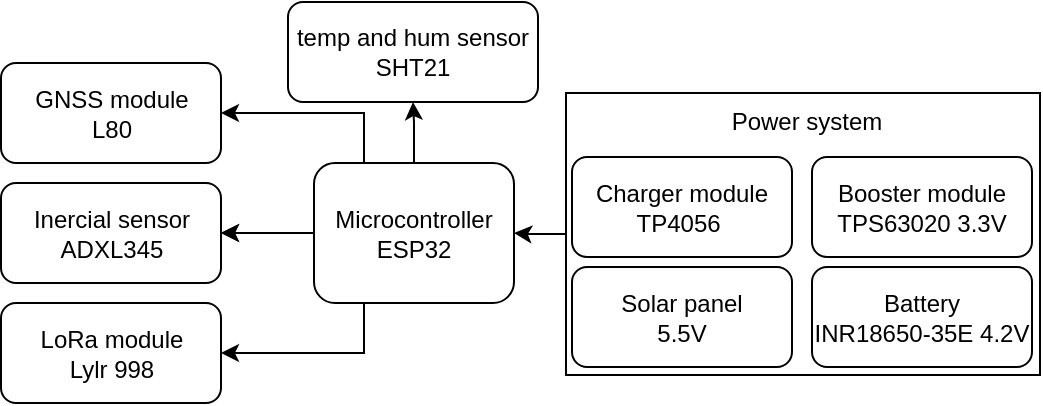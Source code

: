 <mxfile version="23.1.1" type="github">
  <diagram name="Página-1" id="JFiHcB_VvqzaN9PdD7ch">
    <mxGraphModel dx="723" dy="386" grid="1" gridSize="10" guides="1" tooltips="1" connect="1" arrows="1" fold="1" page="1" pageScale="1" pageWidth="827" pageHeight="1169" math="0" shadow="0">
      <root>
        <mxCell id="0" />
        <mxCell id="1" parent="0" />
        <mxCell id="pTaLiJyL9nRCCdv1b4c_-1" value="Booster module&lt;br&gt;TPS63020 3.3V" style="rounded=1;whiteSpace=wrap;html=1;" vertex="1" parent="1">
          <mxGeometry x="613" y="197.5" width="110" height="50" as="geometry" />
        </mxCell>
        <mxCell id="pTaLiJyL9nRCCdv1b4c_-17" style="edgeStyle=orthogonalEdgeStyle;rounded=0;orthogonalLoop=1;jettySize=auto;html=1;" edge="1" parent="1" source="pTaLiJyL9nRCCdv1b4c_-3" target="pTaLiJyL9nRCCdv1b4c_-2">
          <mxGeometry relative="1" as="geometry" />
        </mxCell>
        <mxCell id="pTaLiJyL9nRCCdv1b4c_-19" style="edgeStyle=orthogonalEdgeStyle;rounded=0;orthogonalLoop=1;jettySize=auto;html=1;" edge="1" parent="1" source="pTaLiJyL9nRCCdv1b4c_-3" target="pTaLiJyL9nRCCdv1b4c_-5">
          <mxGeometry relative="1" as="geometry" />
        </mxCell>
        <mxCell id="pTaLiJyL9nRCCdv1b4c_-21" value="" style="edgeStyle=orthogonalEdgeStyle;rounded=0;orthogonalLoop=1;jettySize=auto;html=1;" edge="1" parent="1" source="pTaLiJyL9nRCCdv1b4c_-3" target="pTaLiJyL9nRCCdv1b4c_-5">
          <mxGeometry relative="1" as="geometry" />
        </mxCell>
        <mxCell id="pTaLiJyL9nRCCdv1b4c_-24" style="edgeStyle=orthogonalEdgeStyle;rounded=0;orthogonalLoop=1;jettySize=auto;html=1;exitX=0.25;exitY=0;exitDx=0;exitDy=0;entryX=1;entryY=0.5;entryDx=0;entryDy=0;" edge="1" parent="1" source="pTaLiJyL9nRCCdv1b4c_-3" target="pTaLiJyL9nRCCdv1b4c_-6">
          <mxGeometry relative="1" as="geometry" />
        </mxCell>
        <mxCell id="pTaLiJyL9nRCCdv1b4c_-25" style="edgeStyle=orthogonalEdgeStyle;rounded=0;orthogonalLoop=1;jettySize=auto;html=1;exitX=0.25;exitY=1;exitDx=0;exitDy=0;entryX=1;entryY=0.5;entryDx=0;entryDy=0;" edge="1" parent="1" source="pTaLiJyL9nRCCdv1b4c_-3" target="pTaLiJyL9nRCCdv1b4c_-7">
          <mxGeometry relative="1" as="geometry" />
        </mxCell>
        <mxCell id="pTaLiJyL9nRCCdv1b4c_-3" value="Microcontroller&lt;br&gt;ESP32" style="rounded=1;whiteSpace=wrap;html=1;" vertex="1" parent="1">
          <mxGeometry x="364" y="200.5" width="100" height="70" as="geometry" />
        </mxCell>
        <mxCell id="pTaLiJyL9nRCCdv1b4c_-5" value="Inercial sensor&lt;br&gt;ADXL345" style="rounded=1;whiteSpace=wrap;html=1;" vertex="1" parent="1">
          <mxGeometry x="207.5" y="210.5" width="110" height="50" as="geometry" />
        </mxCell>
        <mxCell id="pTaLiJyL9nRCCdv1b4c_-6" value="GNSS module&lt;br&gt;L80" style="rounded=1;whiteSpace=wrap;html=1;" vertex="1" parent="1">
          <mxGeometry x="207.5" y="150.5" width="110" height="50" as="geometry" />
        </mxCell>
        <mxCell id="pTaLiJyL9nRCCdv1b4c_-7" value="LoRa module&lt;br&gt;Lylr 998" style="rounded=1;whiteSpace=wrap;html=1;" vertex="1" parent="1">
          <mxGeometry x="207.5" y="270.5" width="110" height="50" as="geometry" />
        </mxCell>
        <mxCell id="pTaLiJyL9nRCCdv1b4c_-2" value="temp and hum sensor &lt;br&gt;SHT21" style="rounded=1;whiteSpace=wrap;html=1;" vertex="1" parent="1">
          <mxGeometry x="351" y="120" width="125" height="50" as="geometry" />
        </mxCell>
        <mxCell id="pTaLiJyL9nRCCdv1b4c_-12" value="Charger module&lt;br&gt;TP4056&amp;nbsp;" style="rounded=1;whiteSpace=wrap;html=1;" vertex="1" parent="1">
          <mxGeometry x="493" y="197.5" width="110" height="50" as="geometry" />
        </mxCell>
        <mxCell id="pTaLiJyL9nRCCdv1b4c_-15" style="edgeStyle=orthogonalEdgeStyle;rounded=0;orthogonalLoop=1;jettySize=auto;html=1;entryX=1;entryY=0.5;entryDx=0;entryDy=0;" edge="1" parent="1" source="pTaLiJyL9nRCCdv1b4c_-8" target="pTaLiJyL9nRCCdv1b4c_-3">
          <mxGeometry relative="1" as="geometry" />
        </mxCell>
        <mxCell id="pTaLiJyL9nRCCdv1b4c_-8" value="" style="rounded=0;whiteSpace=wrap;html=1;fillColor=none;" vertex="1" parent="1">
          <mxGeometry x="490" y="165.5" width="237" height="141" as="geometry" />
        </mxCell>
        <mxCell id="pTaLiJyL9nRCCdv1b4c_-9" value="Power system" style="text;html=1;align=center;verticalAlign=middle;resizable=0;points=[];autosize=1;strokeColor=none;fillColor=none;" vertex="1" parent="1">
          <mxGeometry x="560" y="164.5" width="100" height="30" as="geometry" />
        </mxCell>
        <mxCell id="pTaLiJyL9nRCCdv1b4c_-11" value="Battery&lt;br&gt;INR18650-35E 4.2V" style="rounded=1;whiteSpace=wrap;html=1;" vertex="1" parent="1">
          <mxGeometry x="613" y="252.5" width="110" height="50" as="geometry" />
        </mxCell>
        <mxCell id="pTaLiJyL9nRCCdv1b4c_-13" value="Solar panel&lt;br&gt;5.5V" style="rounded=1;whiteSpace=wrap;html=1;" vertex="1" parent="1">
          <mxGeometry x="493" y="252.5" width="110" height="50" as="geometry" />
        </mxCell>
      </root>
    </mxGraphModel>
  </diagram>
</mxfile>
